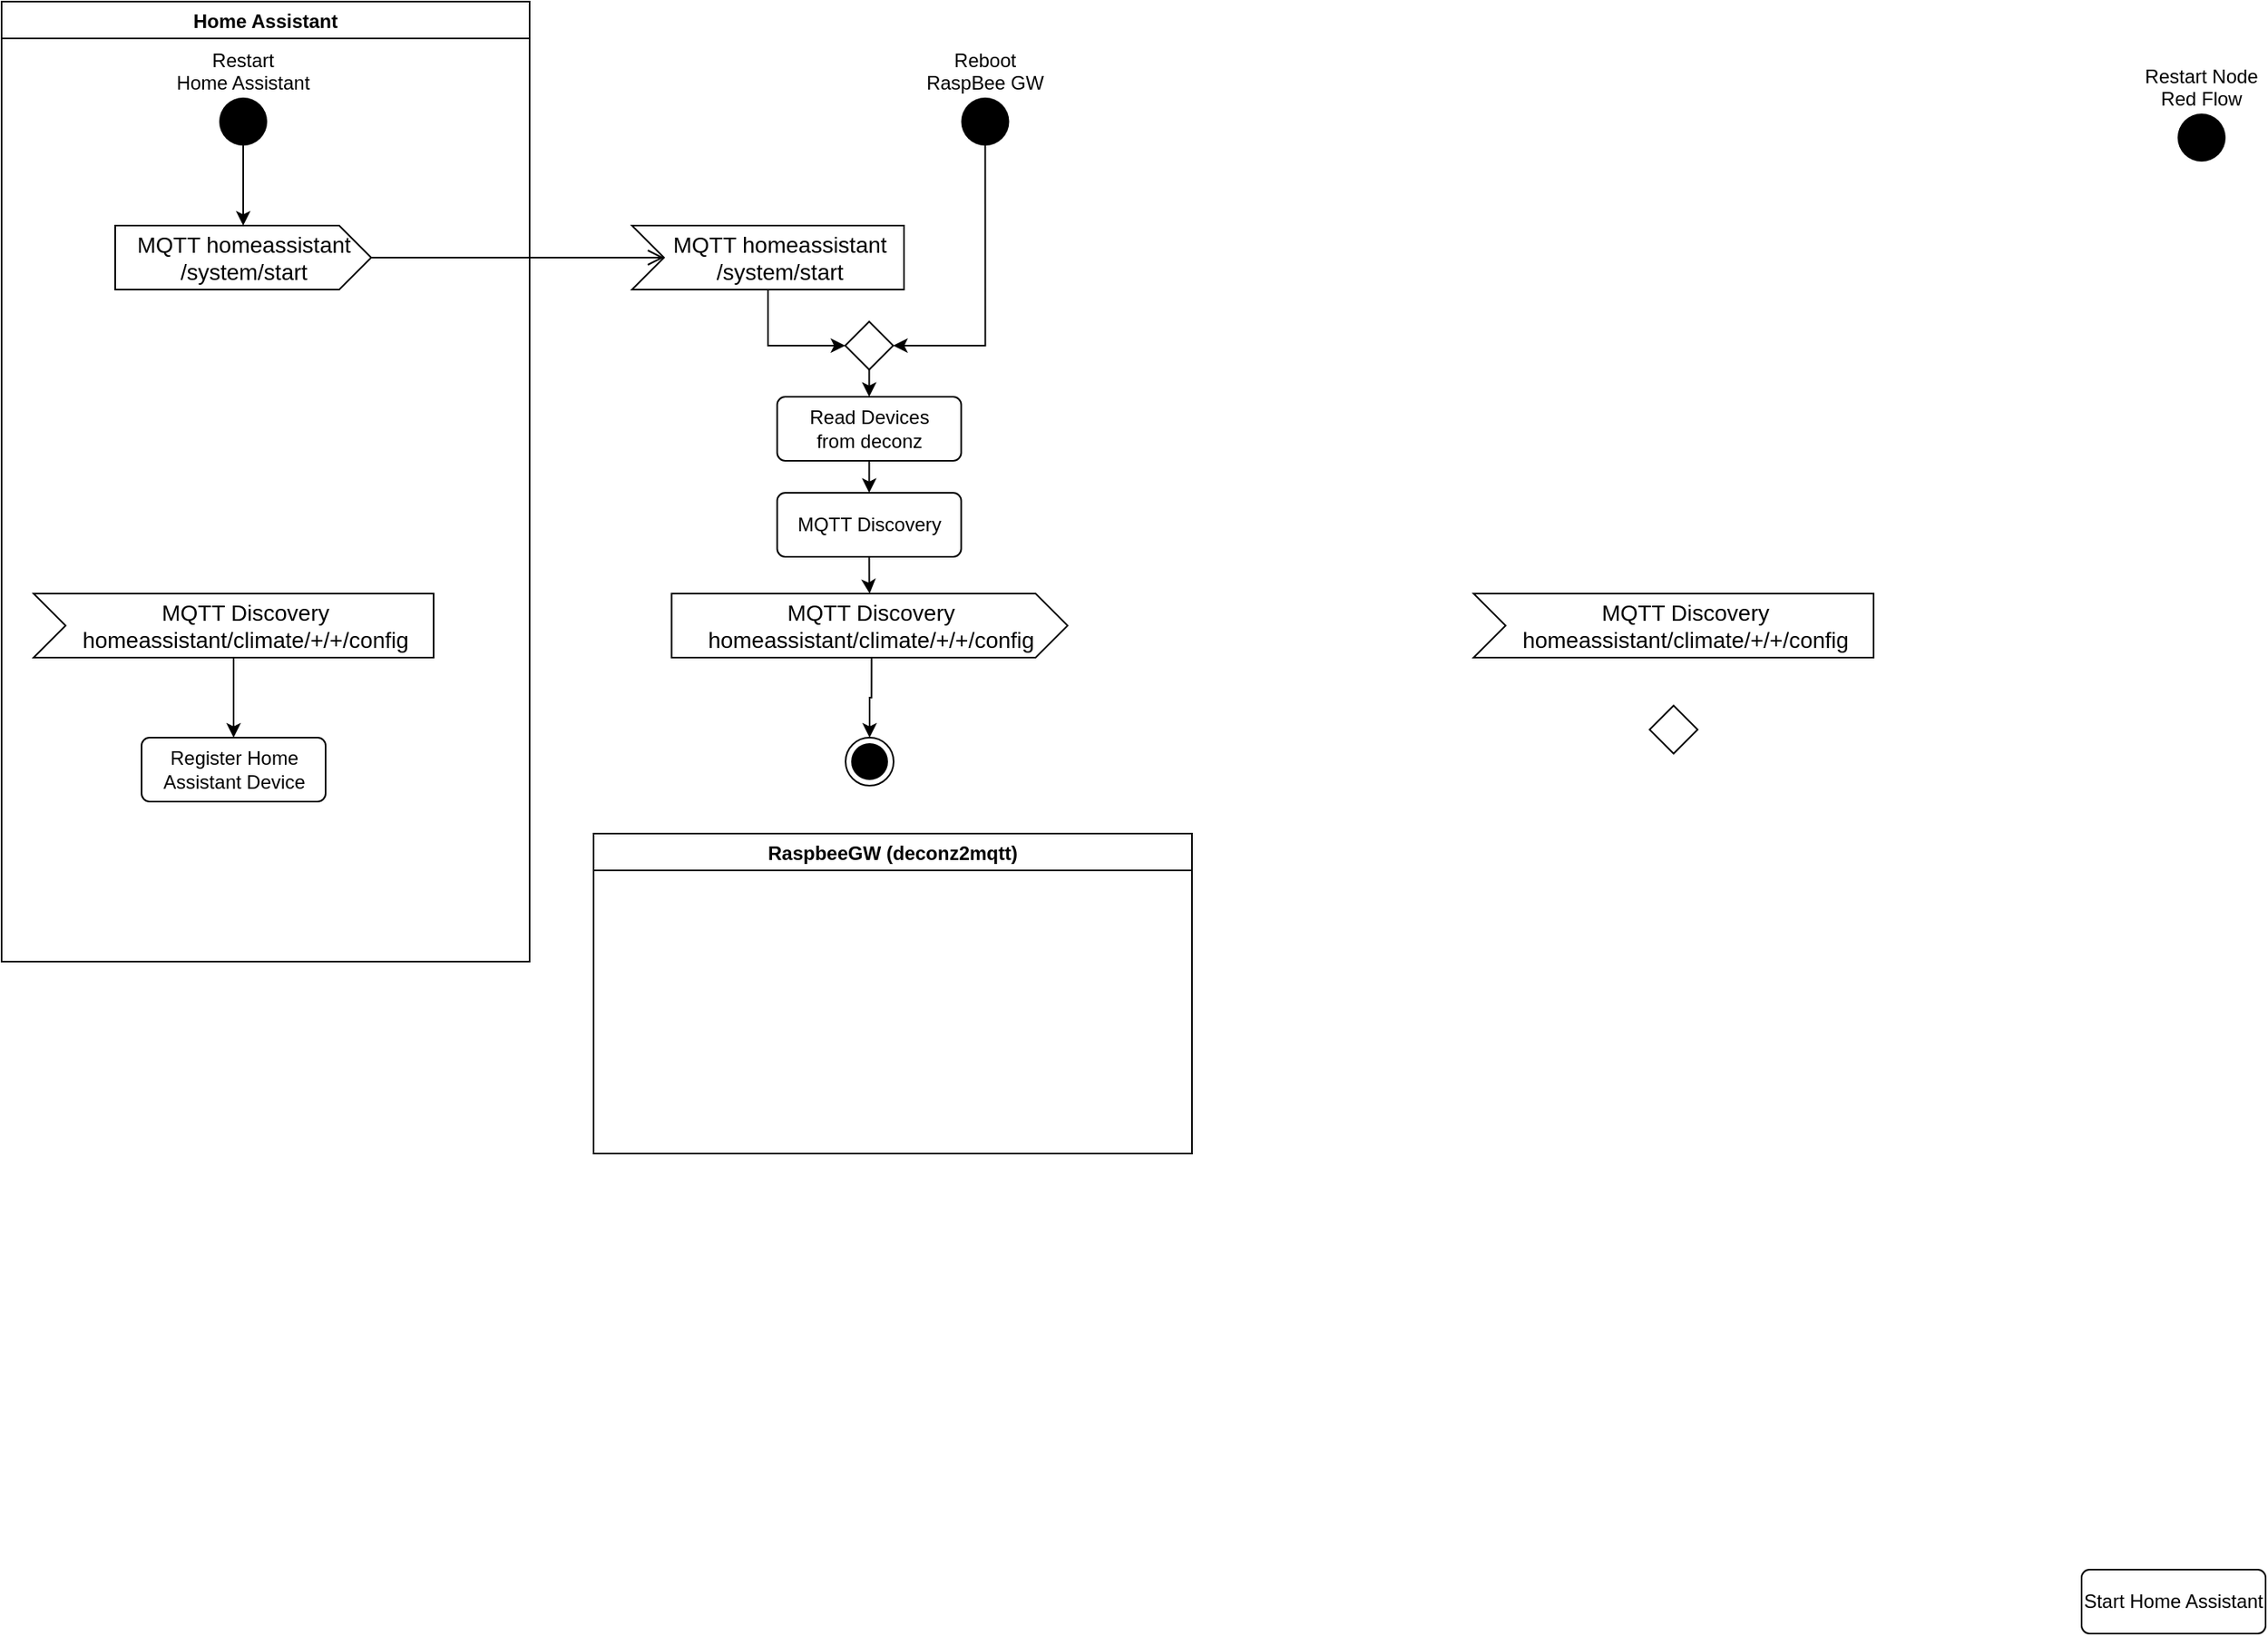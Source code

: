 <mxfile version="20.3.0" type="github">
  <diagram id="C5RBs43oDa-KdzZeNtuy" name="Page-1">
    <mxGraphModel dx="2241" dy="1248" grid="1" gridSize="10" guides="1" tooltips="1" connect="1" arrows="1" fold="1" page="1" pageScale="1" pageWidth="827" pageHeight="1169" math="0" shadow="0">
      <root>
        <mxCell id="WIyWlLk6GJQsqaUBKTNV-0" />
        <mxCell id="WIyWlLk6GJQsqaUBKTNV-1" parent="WIyWlLk6GJQsqaUBKTNV-0" />
        <mxCell id="29Iw6GfVD3pd1RVkc-vz-15" value="Start Home Assistant" style="html=1;align=center;verticalAlign=middle;rounded=1;absoluteArcSize=1;arcSize=10;dashed=0;whiteSpace=wrap;" vertex="1" parent="WIyWlLk6GJQsqaUBKTNV-1">
          <mxGeometry x="1320" y="1010" width="115" height="40" as="geometry" />
        </mxCell>
        <mxCell id="29Iw6GfVD3pd1RVkc-vz-52" style="edgeStyle=orthogonalEdgeStyle;rounded=0;orthogonalLoop=1;jettySize=auto;html=1;exitX=0.5;exitY=1;exitDx=0;exitDy=0;entryX=1;entryY=0.5;entryDx=0;entryDy=0;" edge="1" parent="WIyWlLk6GJQsqaUBKTNV-1" source="29Iw6GfVD3pd1RVkc-vz-18" target="29Iw6GfVD3pd1RVkc-vz-48">
          <mxGeometry relative="1" as="geometry" />
        </mxCell>
        <mxCell id="29Iw6GfVD3pd1RVkc-vz-22" value="Restart Node&#xa;Red Flow" style="ellipse;fillColor=#000000;strokeColor=none;verticalAlign=bottom;labelPosition=center;verticalLabelPosition=top;align=center;" vertex="1" parent="WIyWlLk6GJQsqaUBKTNV-1">
          <mxGeometry x="1380" y="100" width="30" height="30" as="geometry" />
        </mxCell>
        <mxCell id="29Iw6GfVD3pd1RVkc-vz-30" value="Home Assistant" style="swimlane;" vertex="1" parent="WIyWlLk6GJQsqaUBKTNV-1">
          <mxGeometry x="20" y="30" width="330" height="600" as="geometry" />
        </mxCell>
        <mxCell id="29Iw6GfVD3pd1RVkc-vz-19" value="Restart &#xa;Home Assistant" style="ellipse;fillColor=#000000;strokeColor=none;verticalAlign=bottom;labelPosition=center;verticalLabelPosition=top;align=center;" vertex="1" parent="29Iw6GfVD3pd1RVkc-vz-30">
          <mxGeometry x="136" y="60" width="30" height="30" as="geometry" />
        </mxCell>
        <mxCell id="29Iw6GfVD3pd1RVkc-vz-25" value="MQTT homeassistant&lt;br&gt;/system/start" style="html=1;shape=mxgraph.infographic.ribbonSimple;notch1=0;notch2=20;align=center;verticalAlign=middle;fontSize=14;fontStyle=0;fillColor=#FFFFFF;" vertex="1" parent="29Iw6GfVD3pd1RVkc-vz-30">
          <mxGeometry x="71" y="140" width="160" height="40" as="geometry" />
        </mxCell>
        <mxCell id="29Iw6GfVD3pd1RVkc-vz-28" style="edgeStyle=orthogonalEdgeStyle;rounded=0;orthogonalLoop=1;jettySize=auto;html=1;exitX=0.5;exitY=1;exitDx=0;exitDy=0;" edge="1" parent="29Iw6GfVD3pd1RVkc-vz-30" source="29Iw6GfVD3pd1RVkc-vz-19" target="29Iw6GfVD3pd1RVkc-vz-25">
          <mxGeometry relative="1" as="geometry">
            <mxPoint x="151" y="250" as="targetPoint" />
          </mxGeometry>
        </mxCell>
        <mxCell id="29Iw6GfVD3pd1RVkc-vz-62" style="edgeStyle=orthogonalEdgeStyle;rounded=0;orthogonalLoop=1;jettySize=auto;html=1;exitX=0;exitY=0;exitDx=125;exitDy=40;exitPerimeter=0;entryX=0.5;entryY=0;entryDx=0;entryDy=0;" edge="1" parent="29Iw6GfVD3pd1RVkc-vz-30" source="29Iw6GfVD3pd1RVkc-vz-59" target="29Iw6GfVD3pd1RVkc-vz-61">
          <mxGeometry relative="1" as="geometry" />
        </mxCell>
        <mxCell id="29Iw6GfVD3pd1RVkc-vz-59" value="MQTT Discovery &lt;br&gt;homeassistant/climate/+/+/config" style="html=1;shape=mxgraph.infographic.ribbonSimple;notch1=20;notch2=0;align=center;verticalAlign=middle;fontSize=14;fontStyle=0;fillColor=#FFFFFF;flipH=0;spacingRight=0;spacingLeft=14;" vertex="1" parent="29Iw6GfVD3pd1RVkc-vz-30">
          <mxGeometry x="20" y="370" width="250" height="40" as="geometry" />
        </mxCell>
        <mxCell id="29Iw6GfVD3pd1RVkc-vz-61" value="Register Home Assistant Device" style="html=1;align=center;verticalAlign=middle;rounded=1;absoluteArcSize=1;arcSize=10;dashed=0;whiteSpace=wrap;" vertex="1" parent="29Iw6GfVD3pd1RVkc-vz-30">
          <mxGeometry x="87.5" y="460" width="115" height="40" as="geometry" />
        </mxCell>
        <mxCell id="29Iw6GfVD3pd1RVkc-vz-31" value="RaspbeeGW (deconz2mqtt)" style="swimlane;" vertex="1" parent="WIyWlLk6GJQsqaUBKTNV-1">
          <mxGeometry x="390" y="550" width="374" height="200" as="geometry" />
        </mxCell>
        <mxCell id="29Iw6GfVD3pd1RVkc-vz-54" style="edgeStyle=orthogonalEdgeStyle;rounded=0;orthogonalLoop=1;jettySize=auto;html=1;exitX=0.5;exitY=1;exitDx=0;exitDy=0;" edge="1" parent="WIyWlLk6GJQsqaUBKTNV-1" source="29Iw6GfVD3pd1RVkc-vz-33" target="29Iw6GfVD3pd1RVkc-vz-44">
          <mxGeometry relative="1" as="geometry" />
        </mxCell>
        <mxCell id="29Iw6GfVD3pd1RVkc-vz-33" value="MQTT Discovery" style="html=1;align=center;verticalAlign=middle;rounded=1;absoluteArcSize=1;arcSize=10;dashed=0;whiteSpace=wrap;" vertex="1" parent="WIyWlLk6GJQsqaUBKTNV-1">
          <mxGeometry x="504.75" y="337" width="115" height="40" as="geometry" />
        </mxCell>
        <mxCell id="29Iw6GfVD3pd1RVkc-vz-34" value="" style="endArrow=open;startArrow=none;endFill=0;startFill=0;endSize=8;html=1;verticalAlign=bottom;labelBackgroundColor=none;strokeWidth=1;rounded=0;exitX=1;exitY=0.5;exitDx=0;exitDy=0;exitPerimeter=0;entryX=0;entryY=0;entryDx=20;entryDy=20;entryPerimeter=0;" edge="1" parent="WIyWlLk6GJQsqaUBKTNV-1" source="29Iw6GfVD3pd1RVkc-vz-25" target="29Iw6GfVD3pd1RVkc-vz-29">
          <mxGeometry width="160" relative="1" as="geometry">
            <mxPoint x="330" y="290" as="sourcePoint" />
            <mxPoint x="490" y="290" as="targetPoint" />
          </mxGeometry>
        </mxCell>
        <mxCell id="29Iw6GfVD3pd1RVkc-vz-53" style="edgeStyle=orthogonalEdgeStyle;rounded=0;orthogonalLoop=1;jettySize=auto;html=1;exitX=0.5;exitY=1;exitDx=0;exitDy=0;entryX=0.5;entryY=0;entryDx=0;entryDy=0;" edge="1" parent="WIyWlLk6GJQsqaUBKTNV-1" source="29Iw6GfVD3pd1RVkc-vz-36" target="29Iw6GfVD3pd1RVkc-vz-33">
          <mxGeometry relative="1" as="geometry" />
        </mxCell>
        <mxCell id="29Iw6GfVD3pd1RVkc-vz-36" value="&lt;div&gt;Read Devices&lt;br&gt;&lt;/div&gt;&lt;div&gt;from deconz&lt;/div&gt;" style="html=1;align=center;verticalAlign=middle;rounded=1;absoluteArcSize=1;arcSize=10;dashed=0;whiteSpace=wrap;" vertex="1" parent="WIyWlLk6GJQsqaUBKTNV-1">
          <mxGeometry x="504.75" y="277" width="115" height="40" as="geometry" />
        </mxCell>
        <mxCell id="29Iw6GfVD3pd1RVkc-vz-57" style="edgeStyle=orthogonalEdgeStyle;rounded=0;orthogonalLoop=1;jettySize=auto;html=1;exitX=0.505;exitY=1;exitDx=0;exitDy=0;exitPerimeter=0;entryX=0.5;entryY=0;entryDx=0;entryDy=0;" edge="1" parent="WIyWlLk6GJQsqaUBKTNV-1" source="29Iw6GfVD3pd1RVkc-vz-44" target="29Iw6GfVD3pd1RVkc-vz-56">
          <mxGeometry relative="1" as="geometry" />
        </mxCell>
        <mxCell id="29Iw6GfVD3pd1RVkc-vz-44" value="MQTT Discovery &lt;br&gt;homeassistant/climate/+/+/config" style="html=1;shape=mxgraph.infographic.ribbonSimple;notch1=0;notch2=20;align=center;verticalAlign=middle;fontSize=14;fontStyle=0;fillColor=#FFFFFF;" vertex="1" parent="WIyWlLk6GJQsqaUBKTNV-1">
          <mxGeometry x="438.75" y="400" width="247.5" height="40" as="geometry" />
        </mxCell>
        <mxCell id="29Iw6GfVD3pd1RVkc-vz-55" style="edgeStyle=orthogonalEdgeStyle;rounded=0;orthogonalLoop=1;jettySize=auto;html=1;exitX=0;exitY=0;exitDx=85;exitDy=40;exitPerimeter=0;entryX=0;entryY=0.5;entryDx=0;entryDy=0;" edge="1" parent="WIyWlLk6GJQsqaUBKTNV-1" source="29Iw6GfVD3pd1RVkc-vz-29" target="29Iw6GfVD3pd1RVkc-vz-48">
          <mxGeometry relative="1" as="geometry" />
        </mxCell>
        <mxCell id="29Iw6GfVD3pd1RVkc-vz-29" value="MQTT homeassistant&lt;br&gt;/system/start" style="html=1;shape=mxgraph.infographic.ribbonSimple;notch1=20;notch2=0;align=center;verticalAlign=middle;fontSize=14;fontStyle=0;fillColor=#FFFFFF;flipH=0;spacingRight=0;spacingLeft=14;" vertex="1" parent="WIyWlLk6GJQsqaUBKTNV-1">
          <mxGeometry x="414" y="170" width="170" height="40" as="geometry" />
        </mxCell>
        <mxCell id="29Iw6GfVD3pd1RVkc-vz-50" style="edgeStyle=orthogonalEdgeStyle;rounded=0;orthogonalLoop=1;jettySize=auto;html=1;exitX=0.5;exitY=1;exitDx=0;exitDy=0;entryX=0.5;entryY=0;entryDx=0;entryDy=0;" edge="1" parent="WIyWlLk6GJQsqaUBKTNV-1" source="29Iw6GfVD3pd1RVkc-vz-48" target="29Iw6GfVD3pd1RVkc-vz-36">
          <mxGeometry relative="1" as="geometry" />
        </mxCell>
        <mxCell id="29Iw6GfVD3pd1RVkc-vz-48" value="" style="rhombus;" vertex="1" parent="WIyWlLk6GJQsqaUBKTNV-1">
          <mxGeometry x="547.25" y="230" width="30" height="30" as="geometry" />
        </mxCell>
        <mxCell id="29Iw6GfVD3pd1RVkc-vz-56" value="" style="ellipse;html=1;shape=endState;fillColor=strokeColor;" vertex="1" parent="WIyWlLk6GJQsqaUBKTNV-1">
          <mxGeometry x="547.5" y="490" width="30" height="30" as="geometry" />
        </mxCell>
        <mxCell id="29Iw6GfVD3pd1RVkc-vz-18" value="Reboot &#xa;RaspBee GW" style="ellipse;fillColor=#000000;strokeColor=none;verticalAlign=bottom;labelPosition=center;verticalLabelPosition=top;align=center;" vertex="1" parent="WIyWlLk6GJQsqaUBKTNV-1">
          <mxGeometry x="619.75" y="90" width="30" height="30" as="geometry" />
        </mxCell>
        <mxCell id="29Iw6GfVD3pd1RVkc-vz-63" value="MQTT Discovery &lt;br&gt;homeassistant/climate/+/+/config" style="html=1;shape=mxgraph.infographic.ribbonSimple;notch1=20;notch2=0;align=center;verticalAlign=middle;fontSize=14;fontStyle=0;fillColor=#FFFFFF;flipH=0;spacingRight=0;spacingLeft=14;" vertex="1" parent="WIyWlLk6GJQsqaUBKTNV-1">
          <mxGeometry x="940" y="400" width="250" height="40" as="geometry" />
        </mxCell>
        <mxCell id="29Iw6GfVD3pd1RVkc-vz-64" value="" style="rhombus;" vertex="1" parent="WIyWlLk6GJQsqaUBKTNV-1">
          <mxGeometry x="1050" y="470" width="30" height="30" as="geometry" />
        </mxCell>
      </root>
    </mxGraphModel>
  </diagram>
</mxfile>
